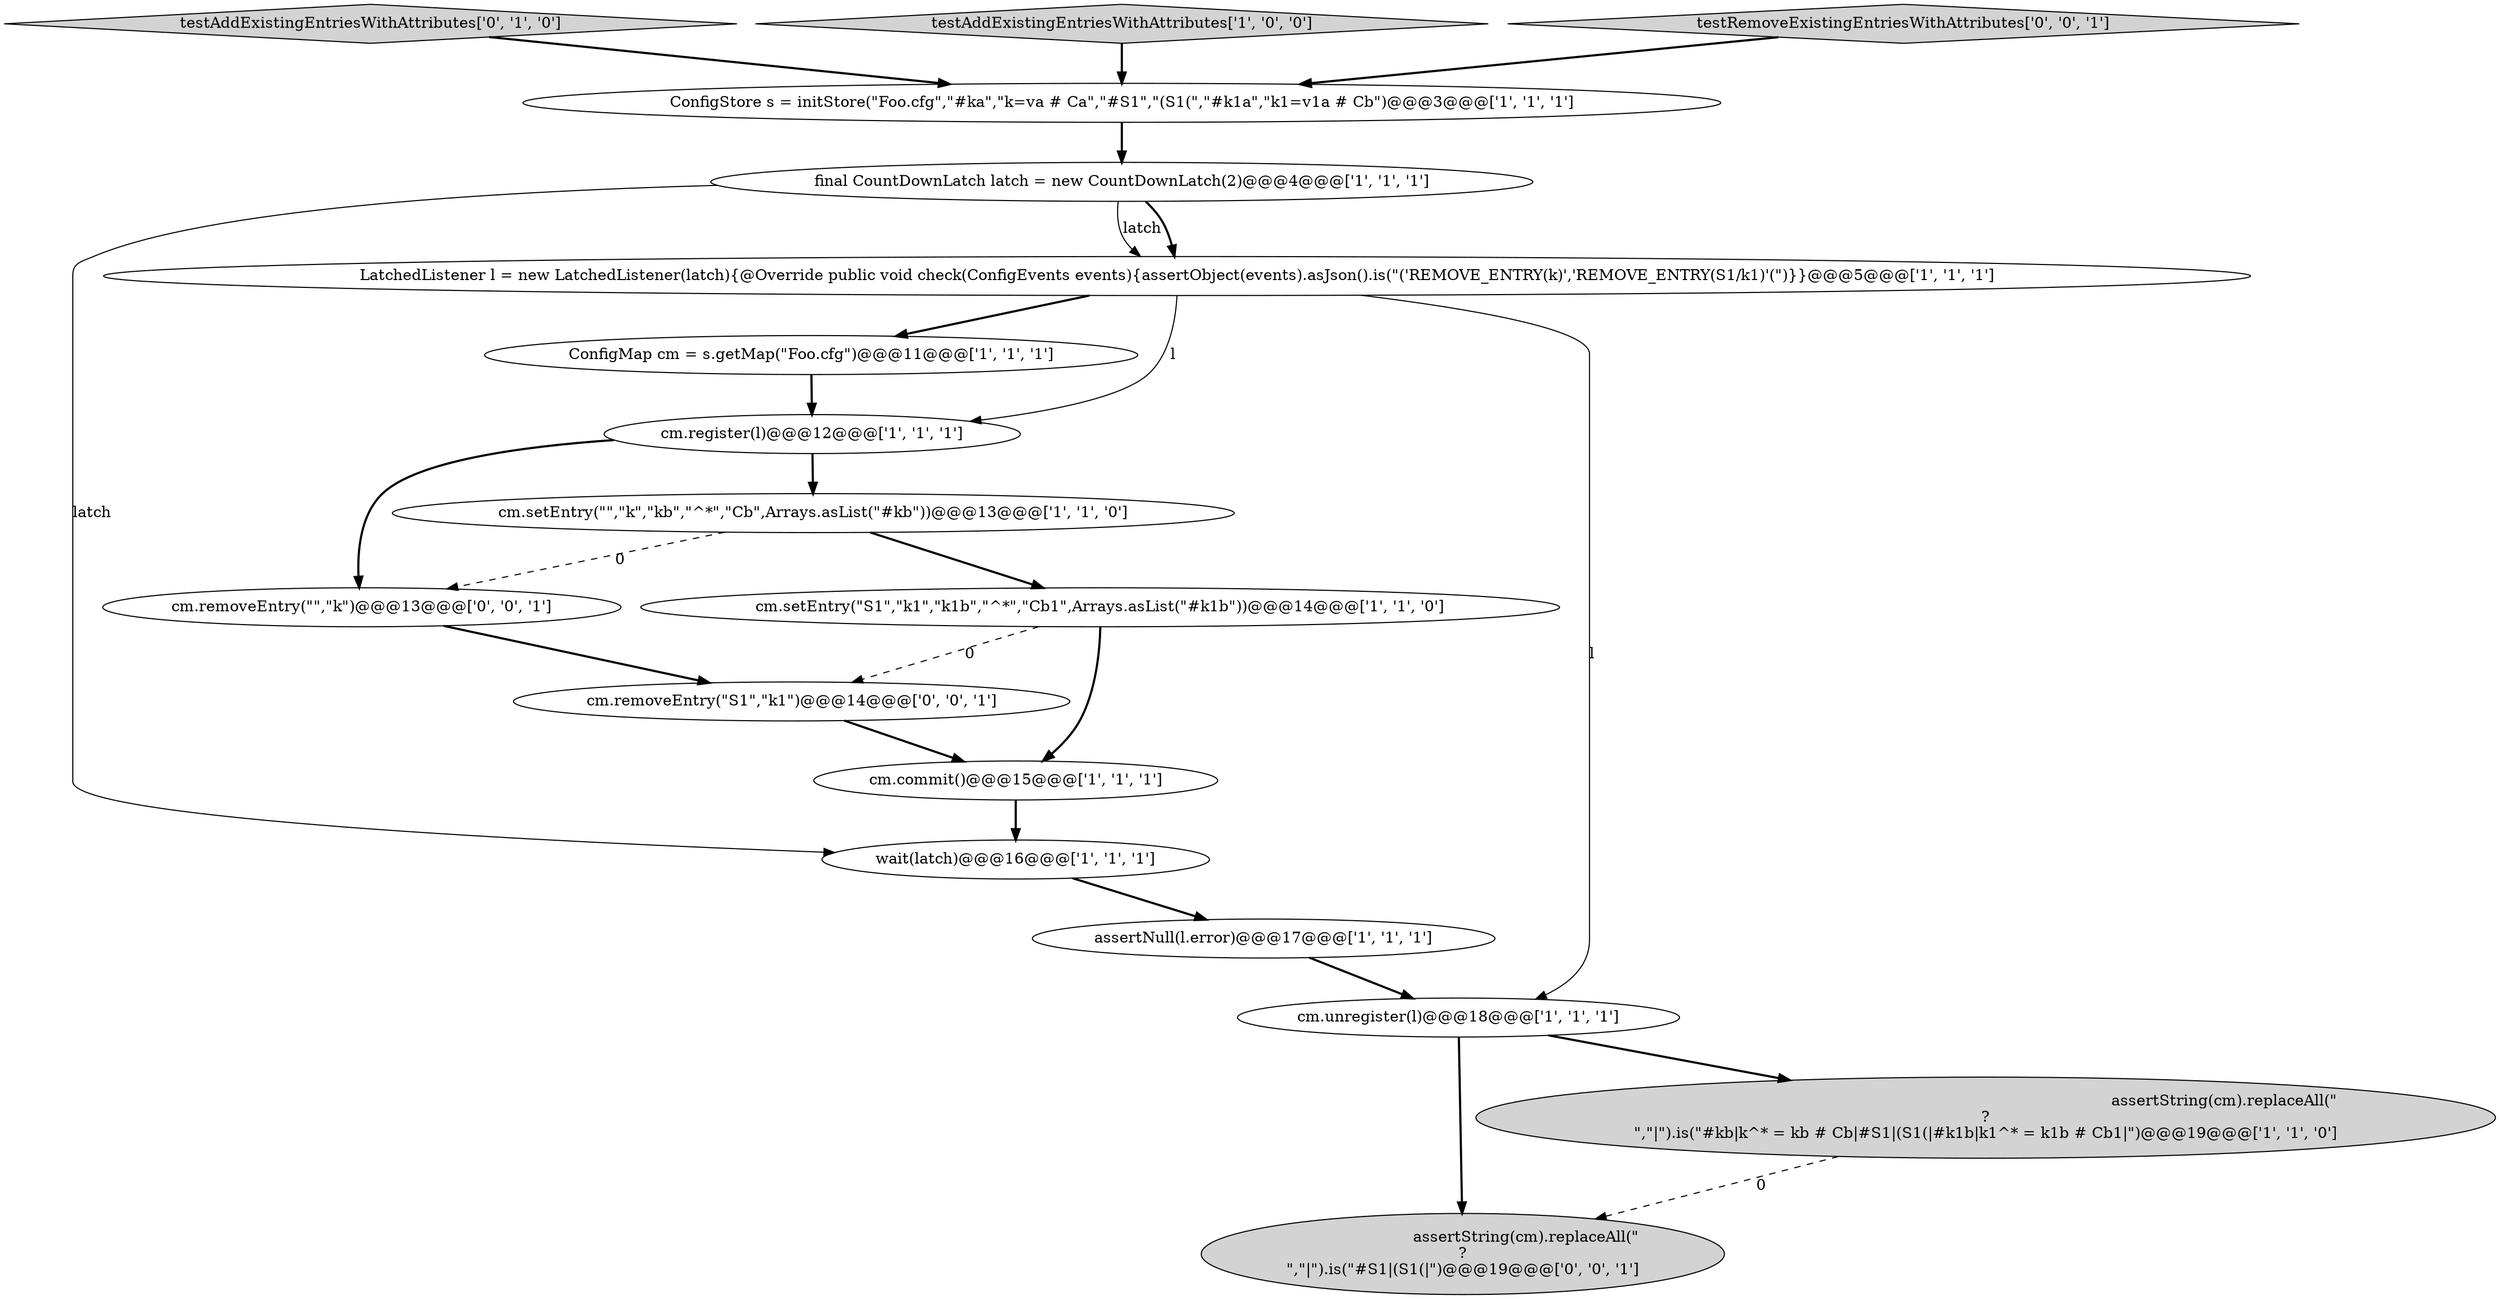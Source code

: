 digraph {
6 [style = filled, label = "wait(latch)@@@16@@@['1', '1', '1']", fillcolor = white, shape = ellipse image = "AAA0AAABBB1BBB"];
17 [style = filled, label = "assertString(cm).replaceAll(\"\r?\n\",\"|\").is(\"#S1|(S1(|\")@@@19@@@['0', '0', '1']", fillcolor = lightgray, shape = ellipse image = "AAA0AAABBB3BBB"];
8 [style = filled, label = "cm.setEntry(\"S1\",\"k1\",\"k1b\",\"^*\",\"Cb1\",Arrays.asList(\"#k1b\"))@@@14@@@['1', '1', '0']", fillcolor = white, shape = ellipse image = "AAA0AAABBB1BBB"];
3 [style = filled, label = "ConfigMap cm = s.getMap(\"Foo.cfg\")@@@11@@@['1', '1', '1']", fillcolor = white, shape = ellipse image = "AAA0AAABBB1BBB"];
11 [style = filled, label = "assertString(cm).replaceAll(\"\r?\n\",\"|\").is(\"#kb|k^* = kb # Cb|#S1|(S1(|#k1b|k1^* = k1b # Cb1|\")@@@19@@@['1', '1', '0']", fillcolor = lightgray, shape = ellipse image = "AAA0AAABBB1BBB"];
13 [style = filled, label = "testAddExistingEntriesWithAttributes['0', '1', '0']", fillcolor = lightgray, shape = diamond image = "AAA0AAABBB2BBB"];
15 [style = filled, label = "cm.removeEntry(\"\",\"k\")@@@13@@@['0', '0', '1']", fillcolor = white, shape = ellipse image = "AAA0AAABBB3BBB"];
1 [style = filled, label = "testAddExistingEntriesWithAttributes['1', '0', '0']", fillcolor = lightgray, shape = diamond image = "AAA0AAABBB1BBB"];
4 [style = filled, label = "cm.register(l)@@@12@@@['1', '1', '1']", fillcolor = white, shape = ellipse image = "AAA0AAABBB1BBB"];
14 [style = filled, label = "testRemoveExistingEntriesWithAttributes['0', '0', '1']", fillcolor = lightgray, shape = diamond image = "AAA0AAABBB3BBB"];
10 [style = filled, label = "assertNull(l.error)@@@17@@@['1', '1', '1']", fillcolor = white, shape = ellipse image = "AAA0AAABBB1BBB"];
5 [style = filled, label = "final CountDownLatch latch = new CountDownLatch(2)@@@4@@@['1', '1', '1']", fillcolor = white, shape = ellipse image = "AAA0AAABBB1BBB"];
2 [style = filled, label = "cm.unregister(l)@@@18@@@['1', '1', '1']", fillcolor = white, shape = ellipse image = "AAA0AAABBB1BBB"];
9 [style = filled, label = "cm.commit()@@@15@@@['1', '1', '1']", fillcolor = white, shape = ellipse image = "AAA0AAABBB1BBB"];
0 [style = filled, label = "LatchedListener l = new LatchedListener(latch){@Override public void check(ConfigEvents events){assertObject(events).asJson().is(\"('REMOVE_ENTRY(k)','REMOVE_ENTRY(S1/k1)'(\")}}@@@5@@@['1', '1', '1']", fillcolor = white, shape = ellipse image = "AAA0AAABBB1BBB"];
12 [style = filled, label = "cm.setEntry(\"\",\"k\",\"kb\",\"^*\",\"Cb\",Arrays.asList(\"#kb\"))@@@13@@@['1', '1', '0']", fillcolor = white, shape = ellipse image = "AAA0AAABBB1BBB"];
16 [style = filled, label = "cm.removeEntry(\"S1\",\"k1\")@@@14@@@['0', '0', '1']", fillcolor = white, shape = ellipse image = "AAA0AAABBB3BBB"];
7 [style = filled, label = "ConfigStore s = initStore(\"Foo.cfg\",\"#ka\",\"k=va # Ca\",\"#S1\",\"(S1(\",\"#k1a\",\"k1=v1a # Cb\")@@@3@@@['1', '1', '1']", fillcolor = white, shape = ellipse image = "AAA0AAABBB1BBB"];
2->17 [style = bold, label=""];
0->3 [style = bold, label=""];
8->16 [style = dashed, label="0"];
0->2 [style = solid, label="l"];
4->15 [style = bold, label=""];
11->17 [style = dashed, label="0"];
15->16 [style = bold, label=""];
3->4 [style = bold, label=""];
1->7 [style = bold, label=""];
5->0 [style = solid, label="latch"];
0->4 [style = solid, label="l"];
9->6 [style = bold, label=""];
14->7 [style = bold, label=""];
7->5 [style = bold, label=""];
5->0 [style = bold, label=""];
5->6 [style = solid, label="latch"];
12->8 [style = bold, label=""];
13->7 [style = bold, label=""];
6->10 [style = bold, label=""];
8->9 [style = bold, label=""];
12->15 [style = dashed, label="0"];
4->12 [style = bold, label=""];
10->2 [style = bold, label=""];
2->11 [style = bold, label=""];
16->9 [style = bold, label=""];
}
